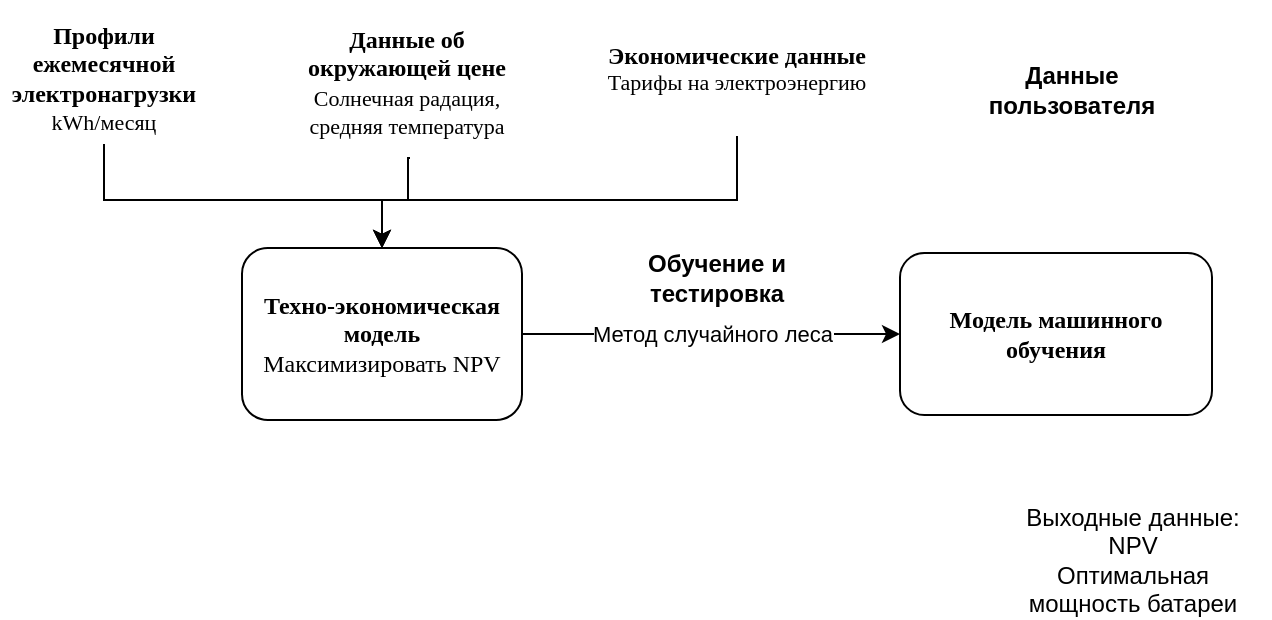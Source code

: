 <mxfile version="24.2.1" type="github">
  <diagram name="Страница — 1" id="bUhI-S3JzoWvQIC03vQt">
    <mxGraphModel dx="1050" dy="575" grid="0" gridSize="10" guides="1" tooltips="1" connect="1" arrows="1" fold="1" page="1" pageScale="1" pageWidth="827" pageHeight="1169" background="none" math="0" shadow="0">
      <root>
        <mxCell id="0" />
        <mxCell id="1" parent="0" />
        <mxCell id="RO9LB5Rkg9tVt4dNuRQN-10" value="Метод случайного леса" style="edgeStyle=orthogonalEdgeStyle;rounded=0;orthogonalLoop=1;jettySize=auto;html=1;" edge="1" parent="1" source="RO9LB5Rkg9tVt4dNuRQN-2" target="RO9LB5Rkg9tVt4dNuRQN-3">
          <mxGeometry relative="1" as="geometry" />
        </mxCell>
        <mxCell id="RO9LB5Rkg9tVt4dNuRQN-2" value="&lt;font&gt;&lt;b&gt;Техно-экономическая модель&lt;/b&gt;&lt;/font&gt;&lt;div&gt;&lt;font&gt;Максимизировать NPV&lt;/font&gt;&lt;/div&gt;" style="rounded=1;whiteSpace=wrap;html=1;fontFamily=Verdana;" vertex="1" parent="1">
          <mxGeometry x="187" y="293" width="140" height="86" as="geometry" />
        </mxCell>
        <mxCell id="RO9LB5Rkg9tVt4dNuRQN-3" value="&lt;b&gt;Модель машинного обучения&lt;/b&gt;" style="rounded=1;whiteSpace=wrap;html=1;fontFamily=Verdana;" vertex="1" parent="1">
          <mxGeometry x="516" y="295.5" width="156" height="81" as="geometry" />
        </mxCell>
        <mxCell id="RO9LB5Rkg9tVt4dNuRQN-16" style="edgeStyle=orthogonalEdgeStyle;rounded=0;orthogonalLoop=1;jettySize=auto;html=1;" edge="1" parent="1" target="RO9LB5Rkg9tVt4dNuRQN-2">
          <mxGeometry relative="1" as="geometry">
            <mxPoint x="271" y="248" as="sourcePoint" />
            <Array as="points">
              <mxPoint x="270" y="269" />
              <mxPoint x="257" y="269" />
            </Array>
          </mxGeometry>
        </mxCell>
        <mxCell id="RO9LB5Rkg9tVt4dNuRQN-6" value="&lt;b&gt;Данные об окружающей цене&lt;/b&gt;&lt;div&gt;&lt;font style=&quot;font-size: 11px;&quot;&gt;Солнечная радация, средняя температура&lt;/font&gt;&lt;/div&gt;" style="text;html=1;align=center;verticalAlign=middle;whiteSpace=wrap;rounded=0;fontFamily=Verdana;" vertex="1" parent="1">
          <mxGeometry x="205" y="178" width="129" height="63" as="geometry" />
        </mxCell>
        <mxCell id="RO9LB5Rkg9tVt4dNuRQN-15" style="edgeStyle=orthogonalEdgeStyle;rounded=0;orthogonalLoop=1;jettySize=auto;html=1;entryX=0.5;entryY=0;entryDx=0;entryDy=0;" edge="1" parent="1" source="RO9LB5Rkg9tVt4dNuRQN-7" target="RO9LB5Rkg9tVt4dNuRQN-2">
          <mxGeometry relative="1" as="geometry">
            <Array as="points">
              <mxPoint x="118" y="269" />
              <mxPoint x="257" y="269" />
            </Array>
          </mxGeometry>
        </mxCell>
        <mxCell id="RO9LB5Rkg9tVt4dNuRQN-7" value="&lt;b&gt;Профили ежемесячной электронагрузки&lt;/b&gt;&lt;div&gt;&lt;font style=&quot;font-size: 11px;&quot;&gt;kWh/месяц&lt;/font&gt;&lt;/div&gt;" style="text;html=1;align=center;verticalAlign=middle;whiteSpace=wrap;rounded=0;fontFamily=Verdana;" vertex="1" parent="1">
          <mxGeometry x="66" y="175" width="104" height="66" as="geometry" />
        </mxCell>
        <mxCell id="RO9LB5Rkg9tVt4dNuRQN-14" style="edgeStyle=orthogonalEdgeStyle;rounded=0;orthogonalLoop=1;jettySize=auto;html=1;" edge="1" parent="1" source="RO9LB5Rkg9tVt4dNuRQN-8" target="RO9LB5Rkg9tVt4dNuRQN-2">
          <mxGeometry relative="1" as="geometry">
            <Array as="points">
              <mxPoint x="435" y="269" />
              <mxPoint x="257" y="269" />
            </Array>
          </mxGeometry>
        </mxCell>
        <mxCell id="RO9LB5Rkg9tVt4dNuRQN-8" value="&lt;b style=&quot;&quot;&gt;&lt;font style=&quot;font-size: 12px;&quot;&gt;Экономические данные&lt;/font&gt;&lt;/b&gt;&lt;div style=&quot;font-size: 11px;&quot;&gt;&lt;font style=&quot;font-size: 11px;&quot;&gt;Тарифы на электроэнергию&lt;/font&gt;&lt;/div&gt;" style="text;html=1;align=center;verticalAlign=middle;whiteSpace=wrap;rounded=0;fontFamily=Verdana;" vertex="1" parent="1">
          <mxGeometry x="366" y="169" width="137" height="68" as="geometry" />
        </mxCell>
        <mxCell id="RO9LB5Rkg9tVt4dNuRQN-17" value="&lt;b&gt;Данные пользователя&lt;/b&gt;" style="text;html=1;align=center;verticalAlign=middle;whiteSpace=wrap;rounded=0;" vertex="1" parent="1">
          <mxGeometry x="572" y="199" width="60" height="30" as="geometry" />
        </mxCell>
        <mxCell id="RO9LB5Rkg9tVt4dNuRQN-18" value="&lt;b&gt;Обучение и тестировка&lt;/b&gt;" style="text;html=1;align=center;verticalAlign=middle;whiteSpace=wrap;rounded=0;" vertex="1" parent="1">
          <mxGeometry x="372" y="293" width="105" height="30" as="geometry" />
        </mxCell>
        <mxCell id="RO9LB5Rkg9tVt4dNuRQN-20" value="Выходные данные:&lt;div&gt;NPV&lt;/div&gt;&lt;div&gt;Оптимальная мощность батареи&lt;/div&gt;" style="text;html=1;align=center;verticalAlign=middle;whiteSpace=wrap;rounded=0;" vertex="1" parent="1">
          <mxGeometry x="564" y="434" width="137" height="30" as="geometry" />
        </mxCell>
      </root>
    </mxGraphModel>
  </diagram>
</mxfile>
